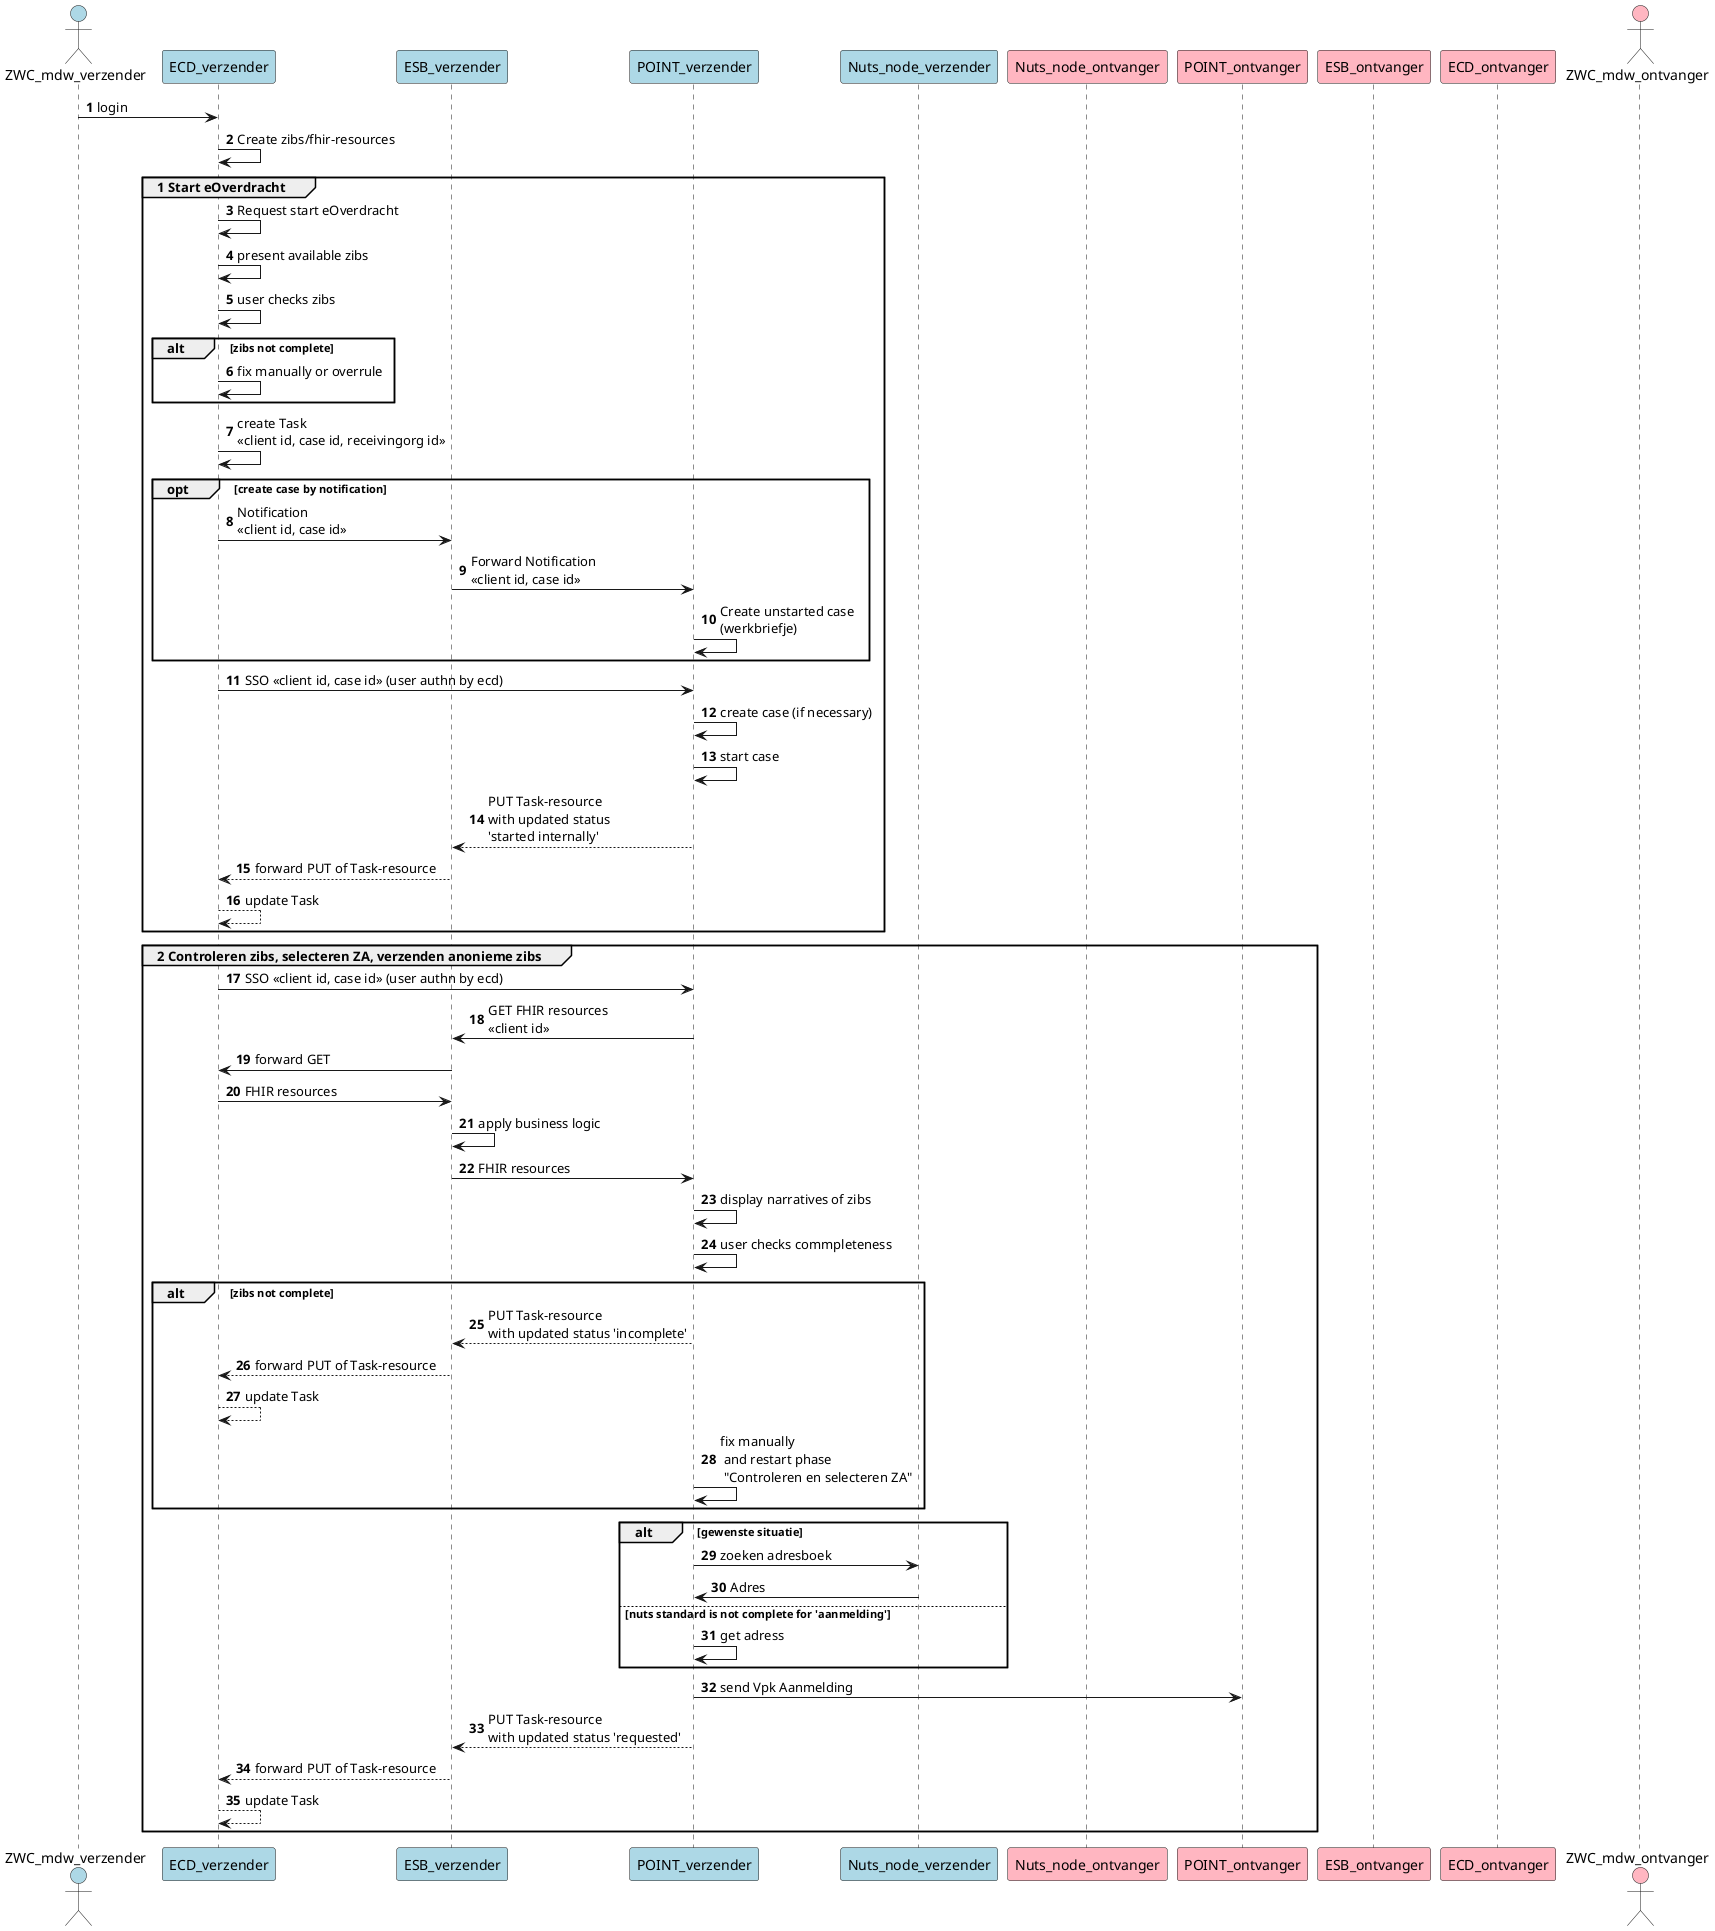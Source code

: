 @startuml
actor ZWC_mdw_verzender #lightblue
participant ECD_verzender #lightblue
participant ESB_verzender #lightblue
participant POINT_verzender #lightblue
participant Nuts_node_verzender #lightblue

participant Nuts_node_ontvanger #lightpink
participant POINT_ontvanger #lightpink
participant ESB_ontvanger #lightpink
participant ECD_ontvanger #lightpink
actor ZWC_mdw_ontvanger #lightpink

autonumber

ZWC_mdw_verzender -> ECD_verzender: login
ECD_verzender -> ECD_verzender: Create zibs/fhir-resources
group 1 Start eOverdracht
  ECD_verzender -> ECD_verzender: Request start eOverdracht
  ECD_verzender -> ECD_verzender: present available zibs
  ECD_verzender -> ECD_verzender: user checks zibs
  alt zibs not complete
    ECD_verzender -> ECD_verzender: fix manually or overrule
  end
  
  ECD_verzender -> ECD_verzender: create Task \n<<client id, case id, receivingorg id>>
  
  opt create case by notification
    ECD_verzender -> ESB_verzender: Notification \n<<client id, case id>>
    ESB_verzender -> POINT_verzender: Forward Notification \n<<client id, case id>>
    POINT_verzender -> POINT_verzender: Create unstarted case \n(werkbriefje)
  end
  ECD_verzender -> POINT_verzender: SSO <<client id, case id>> (user authn by ecd)
  POINT_verzender -> POINT_verzender: create case (if necessary)
  POINT_verzender -> POINT_verzender: start case
  POINT_verzender --> ESB_verzender: PUT Task-resource \nwith updated status\n'started internally'
  ESB_verzender --> ECD_verzender: forward PUT of Task-resource
  ECD_verzender --> ECD_verzender: update Task
end group

group 2 Controleren zibs, selecteren ZA, verzenden anonieme zibs
  ECD_verzender -> POINT_verzender: SSO <<client id, case id>> (user authn by ecd)
  POINT_verzender -> ESB_verzender: GET FHIR resources\n<<client id>>
  ESB_verzender -> ECD_verzender: forward GET
  ECD_verzender -> ESB_verzender: FHIR resources
  ESB_verzender -> ESB_verzender: apply business logic
  ESB_verzender -> POINT_verzender: FHIR resources
  POINT_verzender -> POINT_verzender: display narratives of zibs
  POINT_verzender -> POINT_verzender: user checks commpleteness
  alt zibs not complete
    POINT_verzender --> ESB_verzender: PUT Task-resource \nwith updated status 'incomplete'
    ESB_verzender --> ECD_verzender: forward PUT of Task-resource
    ECD_verzender --> ECD_verzender: update Task
    POINT_verzender -> POINT_verzender: fix manually\n and restart phase\n "Controleren en selecteren ZA"
  end
  alt gewenste situatie
    POINT_verzender -> Nuts_node_verzender: zoeken adresboek
    POINT_verzender <- Nuts_node_verzender: Adres    
  else nuts standard is not complete for 'aanmelding'
    POINT_verzender -> POINT_verzender: get adress
  end
  
  POINT_verzender -> POINT_ontvanger: send Vpk Aanmelding

  POINT_verzender --> ESB_verzender: PUT Task-resource \nwith updated status 'requested'
  ESB_verzender --> ECD_verzender: forward PUT of Task-resource
  ECD_verzender --> ECD_verzender: update Task
  
end group
@enduml
